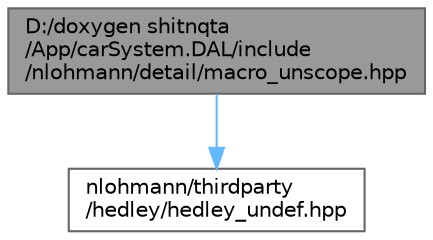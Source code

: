 digraph "D:/doxygen shitnqta/App/carSystem.DAL/include/nlohmann/detail/macro_unscope.hpp"
{
 // INTERACTIVE_SVG=YES
 // LATEX_PDF_SIZE
  bgcolor="transparent";
  edge [fontname=Helvetica,fontsize=10,labelfontname=Helvetica,labelfontsize=10];
  node [fontname=Helvetica,fontsize=10,shape=box,height=0.2,width=0.4];
  Node1 [id="Node000001",label="D:/doxygen shitnqta\l/App/carSystem.DAL/include\l/nlohmann/detail/macro_unscope.hpp",height=0.2,width=0.4,color="gray40", fillcolor="grey60", style="filled", fontcolor="black",tooltip=" "];
  Node1 -> Node2 [id="edge2_Node000001_Node000002",color="steelblue1",style="solid",tooltip=" "];
  Node2 [id="Node000002",label="nlohmann/thirdparty\l/hedley/hedley_undef.hpp",height=0.2,width=0.4,color="grey40", fillcolor="white", style="filled",URL="$a00263.html",tooltip=" "];
}
